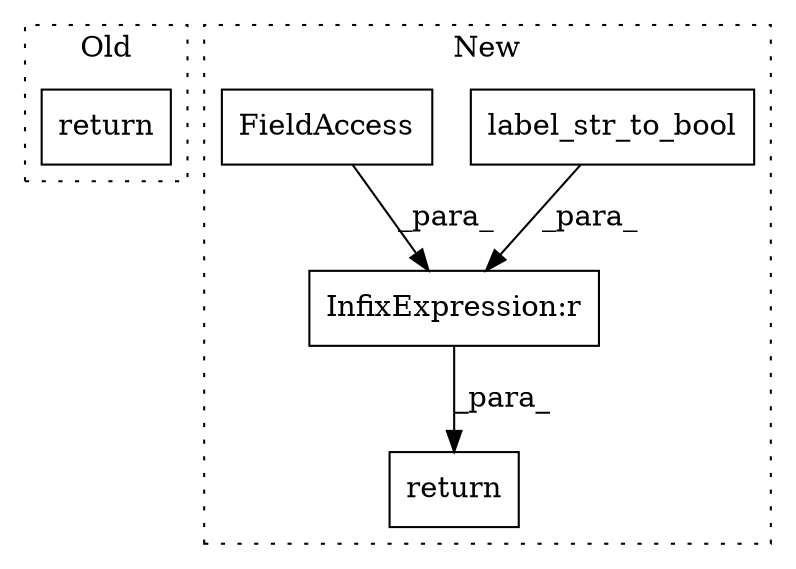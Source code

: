 digraph G {
subgraph cluster0 {
1 [label="return" a="41" s="6626" l="20" shape="box"];
label = "Old";
style="dotted";
}
subgraph cluster1 {
2 [label="label_str_to_bool" a="32" s="5871,5894" l="18,1" shape="box"];
3 [label="InfixExpression:r" a="27" s="5867" l="4" shape="box"];
4 [label="FieldAccess" a="22" s="5856" l="11" shape="box"];
5 [label="return" a="41" s="6033" l="7" shape="box"];
label = "New";
style="dotted";
}
2 -> 3 [label="_para_"];
3 -> 5 [label="_para_"];
4 -> 3 [label="_para_"];
}
